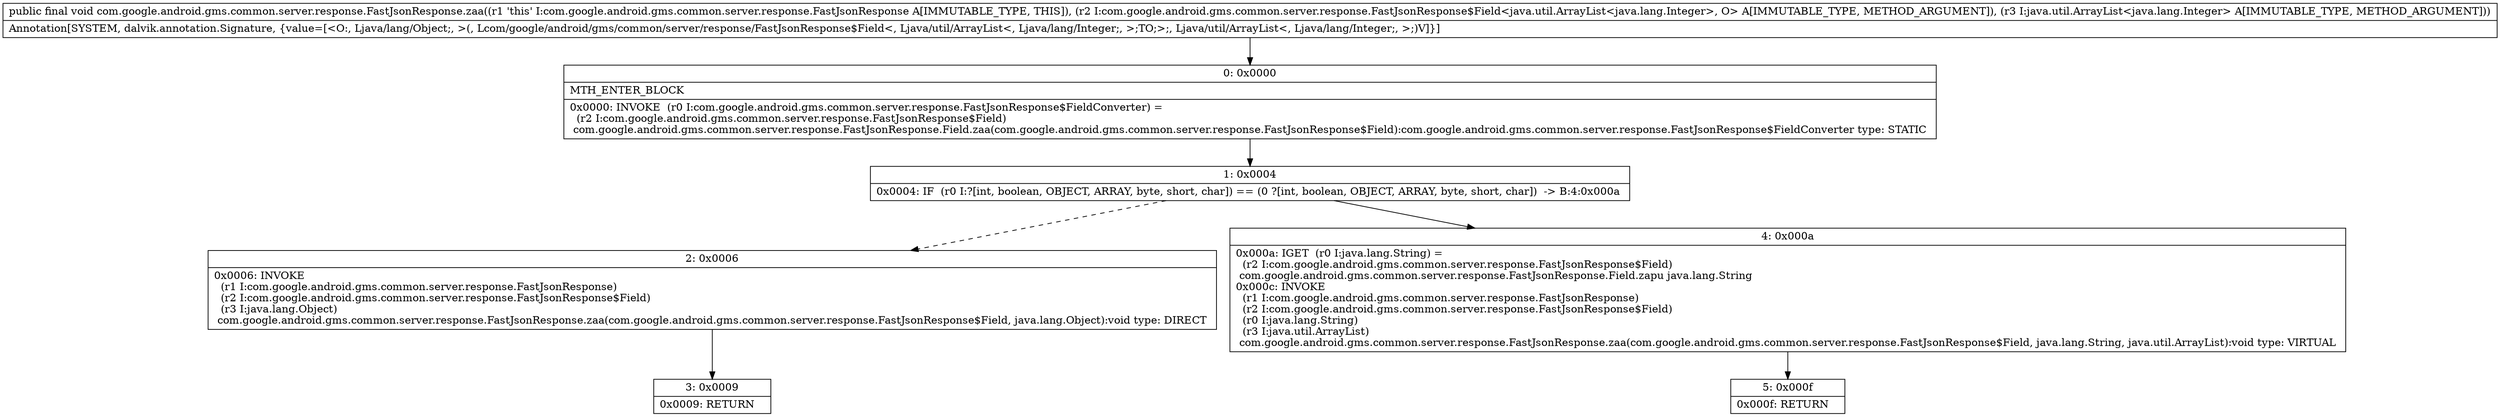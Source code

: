 digraph "CFG forcom.google.android.gms.common.server.response.FastJsonResponse.zaa(Lcom\/google\/android\/gms\/common\/server\/response\/FastJsonResponse$Field;Ljava\/util\/ArrayList;)V" {
Node_0 [shape=record,label="{0\:\ 0x0000|MTH_ENTER_BLOCK\l|0x0000: INVOKE  (r0 I:com.google.android.gms.common.server.response.FastJsonResponse$FieldConverter) = \l  (r2 I:com.google.android.gms.common.server.response.FastJsonResponse$Field)\l com.google.android.gms.common.server.response.FastJsonResponse.Field.zaa(com.google.android.gms.common.server.response.FastJsonResponse$Field):com.google.android.gms.common.server.response.FastJsonResponse$FieldConverter type: STATIC \l}"];
Node_1 [shape=record,label="{1\:\ 0x0004|0x0004: IF  (r0 I:?[int, boolean, OBJECT, ARRAY, byte, short, char]) == (0 ?[int, boolean, OBJECT, ARRAY, byte, short, char])  \-\> B:4:0x000a \l}"];
Node_2 [shape=record,label="{2\:\ 0x0006|0x0006: INVOKE  \l  (r1 I:com.google.android.gms.common.server.response.FastJsonResponse)\l  (r2 I:com.google.android.gms.common.server.response.FastJsonResponse$Field)\l  (r3 I:java.lang.Object)\l com.google.android.gms.common.server.response.FastJsonResponse.zaa(com.google.android.gms.common.server.response.FastJsonResponse$Field, java.lang.Object):void type: DIRECT \l}"];
Node_3 [shape=record,label="{3\:\ 0x0009|0x0009: RETURN   \l}"];
Node_4 [shape=record,label="{4\:\ 0x000a|0x000a: IGET  (r0 I:java.lang.String) = \l  (r2 I:com.google.android.gms.common.server.response.FastJsonResponse$Field)\l com.google.android.gms.common.server.response.FastJsonResponse.Field.zapu java.lang.String \l0x000c: INVOKE  \l  (r1 I:com.google.android.gms.common.server.response.FastJsonResponse)\l  (r2 I:com.google.android.gms.common.server.response.FastJsonResponse$Field)\l  (r0 I:java.lang.String)\l  (r3 I:java.util.ArrayList)\l com.google.android.gms.common.server.response.FastJsonResponse.zaa(com.google.android.gms.common.server.response.FastJsonResponse$Field, java.lang.String, java.util.ArrayList):void type: VIRTUAL \l}"];
Node_5 [shape=record,label="{5\:\ 0x000f|0x000f: RETURN   \l}"];
MethodNode[shape=record,label="{public final void com.google.android.gms.common.server.response.FastJsonResponse.zaa((r1 'this' I:com.google.android.gms.common.server.response.FastJsonResponse A[IMMUTABLE_TYPE, THIS]), (r2 I:com.google.android.gms.common.server.response.FastJsonResponse$Field\<java.util.ArrayList\<java.lang.Integer\>, O\> A[IMMUTABLE_TYPE, METHOD_ARGUMENT]), (r3 I:java.util.ArrayList\<java.lang.Integer\> A[IMMUTABLE_TYPE, METHOD_ARGUMENT]))  | Annotation[SYSTEM, dalvik.annotation.Signature, \{value=[\<O:, Ljava\/lang\/Object;, \>(, Lcom\/google\/android\/gms\/common\/server\/response\/FastJsonResponse$Field\<, Ljava\/util\/ArrayList\<, Ljava\/lang\/Integer;, \>;TO;\>;, Ljava\/util\/ArrayList\<, Ljava\/lang\/Integer;, \>;)V]\}]\l}"];
MethodNode -> Node_0;
Node_0 -> Node_1;
Node_1 -> Node_2[style=dashed];
Node_1 -> Node_4;
Node_2 -> Node_3;
Node_4 -> Node_5;
}

